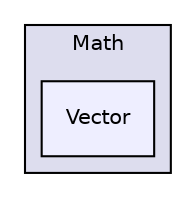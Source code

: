 digraph "Vector" {
  compound=true
  node [ fontsize="10", fontname="Helvetica"];
  edge [ labelfontsize="10", labelfontname="Helvetica"];
  subgraph clusterdir_8bc00a9cb30ca1e40042375383f4ee65 {
    graph [ bgcolor="#ddddee", pencolor="black", label="Math" fontname="Helvetica", fontsize="10", URL="dir_8bc00a9cb30ca1e40042375383f4ee65.html"]
  dir_ac34e58b5043dc546a0c18e99a2b58c5 [shape=box, label="Vector", style="filled", fillcolor="#eeeeff", pencolor="black", URL="dir_ac34e58b5043dc546a0c18e99a2b58c5.html"];
  }
}
